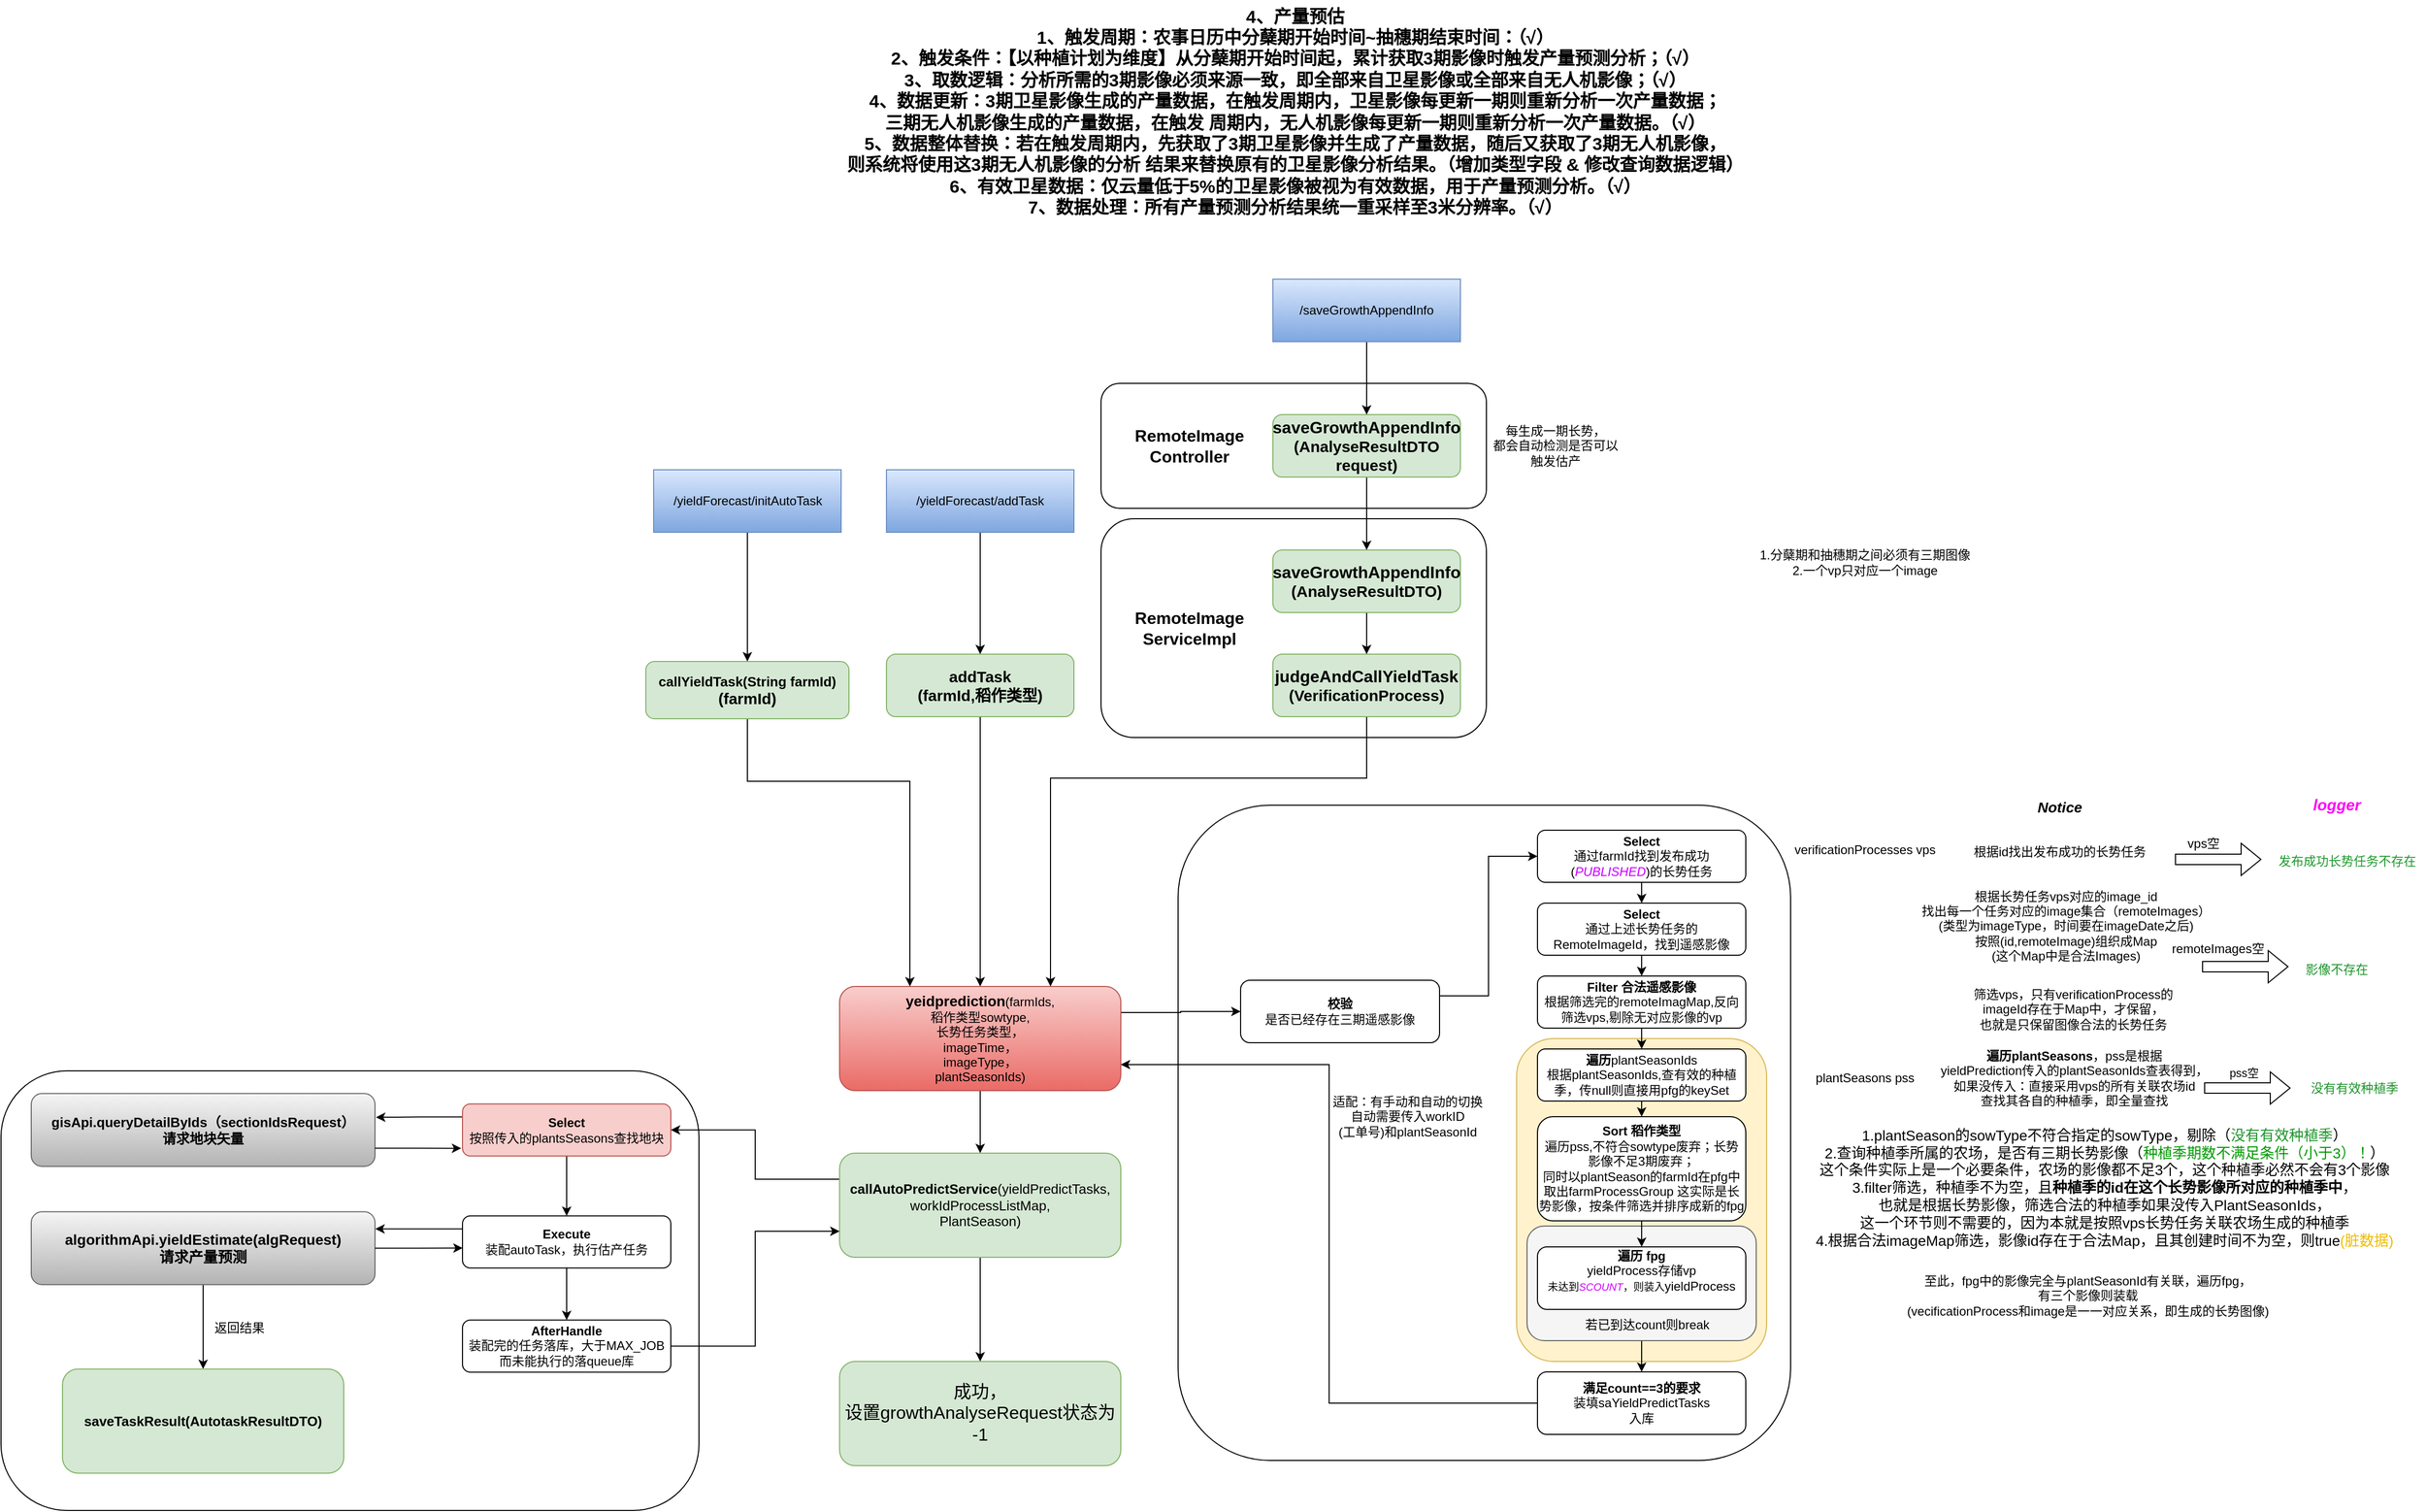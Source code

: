<mxfile version="24.7.13">
  <diagram name="第 1 页" id="k5yTiqKiM7KxolQvgu_R">
    <mxGraphModel dx="3668" dy="2292" grid="0" gridSize="10" guides="1" tooltips="1" connect="1" arrows="1" fold="1" page="0" pageScale="1" pageWidth="827" pageHeight="1169" math="0" shadow="0">
      <root>
        <mxCell id="0" />
        <mxCell id="1" parent="0" />
        <mxCell id="LvVKLetRt9PvogNZnrdE-24" value="" style="rounded=1;whiteSpace=wrap;html=1;" parent="1" vertex="1">
          <mxGeometry x="-675" y="451" width="670" height="422" as="geometry" />
        </mxCell>
        <mxCell id="CCDwiHsNsHK28pe2jVji-4" value="" style="rounded=1;whiteSpace=wrap;html=1;" parent="1" vertex="1">
          <mxGeometry x="455" y="196" width="588" height="629" as="geometry" />
        </mxCell>
        <mxCell id="Lbo-__C76JFn3yMAQjEz-19" value="" style="rounded=1;whiteSpace=wrap;html=1;" parent="1" vertex="1">
          <mxGeometry x="381" y="-209" width="370" height="120" as="geometry" />
        </mxCell>
        <mxCell id="XywxlG7MxDHmHPa6fk5y-3" value="" style="rounded=1;whiteSpace=wrap;html=1;glass=0;shadow=0;fillColor=#fff2cc;strokeColor=#d6b656;" parent="1" vertex="1">
          <mxGeometry x="780" y="420" width="240" height="310" as="geometry" />
        </mxCell>
        <mxCell id="XywxlG7MxDHmHPa6fk5y-6" style="edgeStyle=orthogonalEdgeStyle;rounded=0;orthogonalLoop=1;jettySize=auto;html=1;exitX=0.5;exitY=1;exitDx=0;exitDy=0;" parent="1" source="XywxlG7MxDHmHPa6fk5y-5" target="XywxlG7MxDHmHPa6fk5y-2" edge="1">
          <mxGeometry relative="1" as="geometry" />
        </mxCell>
        <mxCell id="XywxlG7MxDHmHPa6fk5y-5" value="" style="rounded=1;whiteSpace=wrap;html=1;glass=0;perimeterSpacing=0;fillColor=#f5f5f5;strokeColor=#666666;fontColor=#333333;" parent="1" vertex="1">
          <mxGeometry x="790" y="600" width="220" height="110" as="geometry" />
        </mxCell>
        <mxCell id="x2K73aIPuK8ccEK3Wu4M-2" style="edgeStyle=orthogonalEdgeStyle;rounded=0;orthogonalLoop=1;jettySize=auto;html=1;exitX=0.5;exitY=1;exitDx=0;exitDy=0;entryX=0.5;entryY=0;entryDx=0;entryDy=0;" parent="1" source="k6Vo8XJsOw7zzvh53n1a-1" target="k6Vo8XJsOw7zzvh53n1a-2" edge="1">
          <mxGeometry relative="1" as="geometry" />
        </mxCell>
        <mxCell id="k6Vo8XJsOw7zzvh53n1a-1" value="&lt;b&gt;&lt;font style=&quot;font-size: 15px;&quot;&gt;addTask&lt;/font&gt;&lt;/b&gt;&lt;div&gt;&lt;b&gt;&lt;font style=&quot;font-size: 15px;&quot;&gt;(farmId,稻作类型)&lt;/font&gt;&lt;/b&gt;&lt;/div&gt;" style="rounded=1;whiteSpace=wrap;html=1;fillColor=#d5e8d4;strokeColor=#82b366;" parent="1" vertex="1">
          <mxGeometry x="175" y="51" width="180" height="60" as="geometry" />
        </mxCell>
        <mxCell id="k6Vo8XJsOw7zzvh53n1a-19" style="edgeStyle=orthogonalEdgeStyle;rounded=0;orthogonalLoop=1;jettySize=auto;html=1;exitX=1;exitY=0.25;exitDx=0;exitDy=0;entryX=0;entryY=0.5;entryDx=0;entryDy=0;" parent="1" source="k6Vo8XJsOw7zzvh53n1a-2" target="k6Vo8XJsOw7zzvh53n1a-4" edge="1">
          <mxGeometry relative="1" as="geometry" />
        </mxCell>
        <mxCell id="CCDwiHsNsHK28pe2jVji-3" style="edgeStyle=orthogonalEdgeStyle;rounded=0;orthogonalLoop=1;jettySize=auto;html=1;exitX=0.5;exitY=1;exitDx=0;exitDy=0;entryX=0.5;entryY=0;entryDx=0;entryDy=0;" parent="1" source="k6Vo8XJsOw7zzvh53n1a-2" target="XywxlG7MxDHmHPa6fk5y-12" edge="1">
          <mxGeometry relative="1" as="geometry" />
        </mxCell>
        <mxCell id="k6Vo8XJsOw7zzvh53n1a-2" value="&lt;b&gt;&lt;font style=&quot;font-size: 14px;&quot;&gt;yeidprediction&lt;/font&gt;&lt;/b&gt;(farmIds,&lt;div&gt;稻作类型sowtype,&lt;/div&gt;&lt;div&gt;长势任务类型，&lt;/div&gt;&lt;div&gt;imageTime，&lt;/div&gt;&lt;div&gt;imageType，&lt;/div&gt;&lt;div&gt;plantSeasonIds)&lt;/div&gt;" style="rounded=1;whiteSpace=wrap;html=1;fillColor=#f8cecc;strokeColor=#b85450;gradientColor=#ea6b66;" parent="1" vertex="1">
          <mxGeometry x="130" y="370" width="270" height="100" as="geometry" />
        </mxCell>
        <mxCell id="k6Vo8XJsOw7zzvh53n1a-7" style="edgeStyle=orthogonalEdgeStyle;rounded=0;orthogonalLoop=1;jettySize=auto;html=1;exitX=1;exitY=0.25;exitDx=0;exitDy=0;entryX=0;entryY=0.5;entryDx=0;entryDy=0;" parent="1" source="k6Vo8XJsOw7zzvh53n1a-4" target="k6Vo8XJsOw7zzvh53n1a-6" edge="1">
          <mxGeometry relative="1" as="geometry" />
        </mxCell>
        <mxCell id="k6Vo8XJsOw7zzvh53n1a-4" value="&lt;b&gt;校验&lt;/b&gt;&lt;br&gt;是否已经存在三期遥感影像" style="rounded=1;whiteSpace=wrap;html=1;" parent="1" vertex="1">
          <mxGeometry x="515" y="364" width="191" height="60" as="geometry" />
        </mxCell>
        <mxCell id="k6Vo8XJsOw7zzvh53n1a-12" style="edgeStyle=orthogonalEdgeStyle;rounded=0;orthogonalLoop=1;jettySize=auto;html=1;exitX=0.5;exitY=1;exitDx=0;exitDy=0;entryX=0.5;entryY=0;entryDx=0;entryDy=0;" parent="1" source="k6Vo8XJsOw7zzvh53n1a-6" target="k6Vo8XJsOw7zzvh53n1a-10" edge="1">
          <mxGeometry relative="1" as="geometry" />
        </mxCell>
        <mxCell id="k6Vo8XJsOw7zzvh53n1a-6" value="&lt;b&gt;Select&lt;/b&gt;&lt;br&gt;通过farmId找到发布成功(&lt;i&gt;&lt;font color=&quot;#c800ff&quot;&gt;PUBLISHED&lt;/font&gt;&lt;/i&gt;)的长势任务" style="rounded=1;whiteSpace=wrap;html=1;" parent="1" vertex="1">
          <mxGeometry x="800" y="220" width="200" height="50" as="geometry" />
        </mxCell>
        <mxCell id="k6Vo8XJsOw7zzvh53n1a-15" style="edgeStyle=orthogonalEdgeStyle;rounded=0;orthogonalLoop=1;jettySize=auto;html=1;exitX=0.5;exitY=1;exitDx=0;exitDy=0;entryX=0.5;entryY=0;entryDx=0;entryDy=0;" parent="1" source="k6Vo8XJsOw7zzvh53n1a-10" target="k6Vo8XJsOw7zzvh53n1a-14" edge="1">
          <mxGeometry relative="1" as="geometry" />
        </mxCell>
        <mxCell id="k6Vo8XJsOw7zzvh53n1a-10" value="&lt;b&gt;Select&lt;/b&gt;&lt;br&gt;通过上述长势任务的RemoteImageId，找到遥感影像" style="rounded=1;whiteSpace=wrap;html=1;" parent="1" vertex="1">
          <mxGeometry x="800" y="290" width="200" height="50" as="geometry" />
        </mxCell>
        <mxCell id="k6Vo8XJsOw7zzvh53n1a-13" value="verificationProcesses vps" style="text;html=1;align=center;verticalAlign=middle;resizable=0;points=[];autosize=1;strokeColor=none;fillColor=none;" parent="1" vertex="1">
          <mxGeometry x="1034" y="224" width="160" height="30" as="geometry" />
        </mxCell>
        <mxCell id="k6Vo8XJsOw7zzvh53n1a-18" style="edgeStyle=orthogonalEdgeStyle;rounded=0;orthogonalLoop=1;jettySize=auto;html=1;exitX=0.5;exitY=1;exitDx=0;exitDy=0;entryX=0.5;entryY=0;entryDx=0;entryDy=0;" parent="1" source="k6Vo8XJsOw7zzvh53n1a-14" target="k6Vo8XJsOw7zzvh53n1a-17" edge="1">
          <mxGeometry relative="1" as="geometry" />
        </mxCell>
        <mxCell id="k6Vo8XJsOw7zzvh53n1a-14" value="&lt;b&gt;Filter 合法遥感影像&lt;/b&gt;&lt;br&gt;根据筛选完的remoteImagMap,反向筛选vps,剔除无对应影像的vp" style="rounded=1;whiteSpace=wrap;html=1;" parent="1" vertex="1">
          <mxGeometry x="800" y="360" width="200" height="50" as="geometry" />
        </mxCell>
        <mxCell id="k6Vo8XJsOw7zzvh53n1a-21" style="edgeStyle=orthogonalEdgeStyle;rounded=0;orthogonalLoop=1;jettySize=auto;html=1;exitX=0.5;exitY=1;exitDx=0;exitDy=0;entryX=0.5;entryY=0;entryDx=0;entryDy=0;" parent="1" source="k6Vo8XJsOw7zzvh53n1a-17" target="k6Vo8XJsOw7zzvh53n1a-20" edge="1">
          <mxGeometry relative="1" as="geometry" />
        </mxCell>
        <mxCell id="k6Vo8XJsOw7zzvh53n1a-17" value="&lt;b&gt;遍历&lt;/b&gt;plantSeasonIds&lt;br&gt;根据plantSeasonIds,查有效的种植季，传null则直接用pfg的keySet" style="rounded=1;whiteSpace=wrap;html=1;" parent="1" vertex="1">
          <mxGeometry x="800" y="430" width="200" height="50" as="geometry" />
        </mxCell>
        <mxCell id="XywxlG7MxDHmHPa6fk5y-1" style="edgeStyle=orthogonalEdgeStyle;rounded=0;orthogonalLoop=1;jettySize=auto;html=1;exitX=0.5;exitY=1;exitDx=0;exitDy=0;entryX=0.5;entryY=0;entryDx=0;entryDy=0;" parent="1" source="k6Vo8XJsOw7zzvh53n1a-20" target="EAVZWAEJz5FC2BpZX5lk-1" edge="1">
          <mxGeometry relative="1" as="geometry" />
        </mxCell>
        <mxCell id="k6Vo8XJsOw7zzvh53n1a-20" value="&lt;b&gt;Sort 稻作类型&lt;/b&gt;&lt;br&gt;遍历pss,不符合sowtype废弃；长势影像不足3期废弃；&lt;div&gt;同时以plantSeason的farmId在pfg中取出farmProcessGroup 这实际是长势影像，按条件筛选并排序成新的fpg&lt;/div&gt;" style="rounded=1;whiteSpace=wrap;html=1;" parent="1" vertex="1">
          <mxGeometry x="800" y="495" width="200" height="100" as="geometry" />
        </mxCell>
        <mxCell id="k6Vo8XJsOw7zzvh53n1a-22" value="plantSeasons pss" style="text;html=1;align=center;verticalAlign=middle;resizable=0;points=[];autosize=1;strokeColor=none;fillColor=none;" parent="1" vertex="1">
          <mxGeometry x="1054" y="442.75" width="120" height="30" as="geometry" />
        </mxCell>
        <mxCell id="EAVZWAEJz5FC2BpZX5lk-1" value="&lt;b&gt;遍历 fpg&lt;/b&gt;&lt;br&gt;&lt;div&gt;yieldProcess存储vp&lt;br&gt;&lt;font size=&quot;1&quot;&gt;&lt;span style=&quot;font-size: 10px;&quot;&gt;未达到&lt;/span&gt;&lt;i style=&quot;color: rgb(212, 0, 255); font-size: 10px;&quot;&gt;SCOUNT&lt;/i&gt;&lt;span style=&quot;font-size: 10px;&quot;&gt;，则装入&lt;/span&gt;&lt;/font&gt;&lt;span style=&quot;background-color: initial;&quot;&gt;yieldProcess&lt;/span&gt;&lt;/div&gt;&lt;div&gt;&lt;br&gt;&lt;/div&gt;" style="rounded=1;whiteSpace=wrap;html=1;" parent="1" vertex="1">
          <mxGeometry x="800" y="620" width="200" height="60" as="geometry" />
        </mxCell>
        <mxCell id="XywxlG7MxDHmHPa6fk5y-2" value="&lt;div&gt;&lt;b&gt;满足count==3的要求&lt;/b&gt;&lt;/div&gt;&lt;div&gt;装填&lt;span style=&quot;background-color: initial;&quot;&gt;saYieldPredictTasks&lt;/span&gt;&lt;/div&gt;&lt;div&gt;&lt;span style=&quot;background-color: initial;&quot;&gt;入库&lt;/span&gt;&lt;/div&gt;" style="rounded=1;whiteSpace=wrap;html=1;" parent="1" vertex="1">
          <mxGeometry x="800" y="740" width="200" height="60" as="geometry" />
        </mxCell>
        <mxCell id="XywxlG7MxDHmHPa6fk5y-4" value="若已到达count则break" style="text;html=1;align=center;verticalAlign=middle;resizable=0;points=[];autosize=1;strokeColor=none;fillColor=none;" parent="1" vertex="1">
          <mxGeometry x="835" y="680" width="140" height="30" as="geometry" />
        </mxCell>
        <mxCell id="XywxlG7MxDHmHPa6fk5y-13" style="edgeStyle=orthogonalEdgeStyle;rounded=0;orthogonalLoop=1;jettySize=auto;html=1;exitX=0;exitY=0.5;exitDx=0;exitDy=0;entryX=1;entryY=0.75;entryDx=0;entryDy=0;" parent="1" source="XywxlG7MxDHmHPa6fk5y-2" target="k6Vo8XJsOw7zzvh53n1a-2" edge="1">
          <mxGeometry relative="1" as="geometry" />
        </mxCell>
        <mxCell id="XywxlG7MxDHmHPa6fk5y-9" value="适配：有手动和自动的切换&lt;div&gt;自动需要传入workID&lt;/div&gt;&lt;div&gt;(工单号)&lt;span style=&quot;background-color: initial;&quot;&gt;和plantSeasonId&lt;/span&gt;&lt;/div&gt;" style="text;html=1;align=center;verticalAlign=middle;resizable=0;points=[];autosize=1;strokeColor=none;fillColor=none;" parent="1" vertex="1">
          <mxGeometry x="594" y="467" width="162" height="55" as="geometry" />
        </mxCell>
        <mxCell id="CCDwiHsNsHK28pe2jVji-2" style="edgeStyle=orthogonalEdgeStyle;rounded=0;orthogonalLoop=1;jettySize=auto;html=1;exitX=0.5;exitY=1;exitDx=0;exitDy=0;entryX=0.5;entryY=0;entryDx=0;entryDy=0;" parent="1" source="XywxlG7MxDHmHPa6fk5y-12" target="XywxlG7MxDHmHPa6fk5y-19" edge="1">
          <mxGeometry relative="1" as="geometry" />
        </mxCell>
        <mxCell id="LvVKLetRt9PvogNZnrdE-6" style="edgeStyle=orthogonalEdgeStyle;rounded=0;orthogonalLoop=1;jettySize=auto;html=1;exitX=0;exitY=0.25;exitDx=0;exitDy=0;entryX=1;entryY=0.5;entryDx=0;entryDy=0;" parent="1" source="XywxlG7MxDHmHPa6fk5y-12" target="LvVKLetRt9PvogNZnrdE-3" edge="1">
          <mxGeometry relative="1" as="geometry" />
        </mxCell>
        <mxCell id="XywxlG7MxDHmHPa6fk5y-12" value="&lt;span style=&quot;text-wrap: nowrap; font-size: 13px;&quot;&gt;&lt;b&gt;&lt;font style=&quot;font-size: 13px;&quot;&gt;callAutoPredictService&lt;/font&gt;&lt;/b&gt;(yieldPredictTasks,&lt;/span&gt;&lt;div&gt;&lt;span style=&quot;text-wrap: nowrap; font-size: 13px;&quot;&gt;workIdProcessListMap,&lt;/span&gt;&lt;/div&gt;&lt;div&gt;&lt;span style=&quot;text-wrap: nowrap; font-size: 13px;&quot;&gt;PlantSeason)&lt;/span&gt;&lt;/div&gt;" style="rounded=1;whiteSpace=wrap;html=1;fillColor=#d5e8d4;strokeColor=#82b366;" parent="1" vertex="1">
          <mxGeometry x="130" y="530" width="270" height="100" as="geometry" />
        </mxCell>
        <mxCell id="XywxlG7MxDHmHPa6fk5y-19" value="&lt;span style=&quot;text-wrap: nowrap; font-size: 17px;&quot;&gt;&lt;font style=&quot;font-size: 17px;&quot;&gt;成功，&lt;/font&gt;&lt;/span&gt;&lt;div style=&quot;font-size: 17px;&quot;&gt;&lt;font style=&quot;font-size: 17px;&quot;&gt;&lt;span style=&quot;text-wrap: nowrap;&quot;&gt;设置&lt;/span&gt;&lt;span style=&quot;text-wrap: nowrap;&quot;&gt;growthAnalyseRequest状态为&lt;/span&gt;&lt;/font&gt;&lt;div style=&quot;&quot;&gt;&lt;span style=&quot;text-wrap: nowrap;&quot;&gt;&lt;font style=&quot;font-size: 17px;&quot;&gt;-1&lt;/font&gt;&lt;/span&gt;&lt;/div&gt;&lt;/div&gt;" style="rounded=1;whiteSpace=wrap;html=1;fillColor=#d5e8d4;strokeColor=#82b366;" parent="1" vertex="1">
          <mxGeometry x="130" y="730" width="270" height="100" as="geometry" />
        </mxCell>
        <mxCell id="Lbo-__C76JFn3yMAQjEz-3" value="" style="rounded=1;whiteSpace=wrap;html=1;" parent="1" vertex="1">
          <mxGeometry x="381" y="-79" width="370" height="210" as="geometry" />
        </mxCell>
        <mxCell id="x2K73aIPuK8ccEK3Wu4M-1" style="edgeStyle=orthogonalEdgeStyle;rounded=0;orthogonalLoop=1;jettySize=auto;html=1;exitX=0.5;exitY=1;exitDx=0;exitDy=0;entryX=0.75;entryY=0;entryDx=0;entryDy=0;" parent="1" source="Lbo-__C76JFn3yMAQjEz-2" target="k6Vo8XJsOw7zzvh53n1a-2" edge="1">
          <mxGeometry relative="1" as="geometry">
            <Array as="points">
              <mxPoint x="636" y="170" />
              <mxPoint x="333" y="170" />
            </Array>
          </mxGeometry>
        </mxCell>
        <mxCell id="Lbo-__C76JFn3yMAQjEz-2" value="&lt;span style=&quot;text-align: left;&quot;&gt;&lt;b&gt;&lt;font style=&quot;font-size: 16px;&quot;&gt;judgeAndCallYieldTask&lt;/font&gt;&lt;/b&gt;&lt;/span&gt;&lt;br&gt;&lt;div&gt;&lt;b&gt;&lt;font style=&quot;font-size: 15px;&quot;&gt;(VerificationProcess)&lt;/font&gt;&lt;/b&gt;&lt;/div&gt;" style="rounded=1;whiteSpace=wrap;html=1;fillColor=#d5e8d4;strokeColor=#82b366;" parent="1" vertex="1">
          <mxGeometry x="546" y="51" width="180" height="60" as="geometry" />
        </mxCell>
        <mxCell id="Lbo-__C76JFn3yMAQjEz-4" value="&lt;b&gt;&lt;font style=&quot;font-size: 16px;&quot;&gt;RemoteImage&lt;/font&gt;&lt;/b&gt;&lt;div&gt;&lt;b&gt;&lt;font style=&quot;font-size: 16px;&quot;&gt;ServiceImpl&lt;/font&gt;&lt;/b&gt;&lt;/div&gt;" style="text;html=1;align=center;verticalAlign=middle;whiteSpace=wrap;rounded=0;" parent="1" vertex="1">
          <mxGeometry x="371" y="11" width="190" height="30" as="geometry" />
        </mxCell>
        <mxCell id="Lbo-__C76JFn3yMAQjEz-8" style="edgeStyle=orthogonalEdgeStyle;rounded=0;orthogonalLoop=1;jettySize=auto;html=1;exitX=0.5;exitY=1;exitDx=0;exitDy=0;entryX=0.5;entryY=0;entryDx=0;entryDy=0;" parent="1" source="Lbo-__C76JFn3yMAQjEz-7" target="Lbo-__C76JFn3yMAQjEz-2" edge="1">
          <mxGeometry relative="1" as="geometry" />
        </mxCell>
        <mxCell id="Lbo-__C76JFn3yMAQjEz-7" value="&lt;span style=&quot;text-align: left;&quot;&gt;&lt;b&gt;&lt;font style=&quot;font-size: 16px;&quot;&gt;saveGrowthAppendInfo&lt;/font&gt;&lt;/b&gt;&lt;/span&gt;&lt;br&gt;&lt;div&gt;&lt;b&gt;&lt;font style=&quot;font-size: 15px;&quot;&gt;(AnalyseResultDTO)&lt;/font&gt;&lt;/b&gt;&lt;/div&gt;" style="rounded=1;whiteSpace=wrap;html=1;fillColor=#d5e8d4;strokeColor=#82b366;" parent="1" vertex="1">
          <mxGeometry x="546" y="-49" width="180" height="60" as="geometry" />
        </mxCell>
        <mxCell id="Lbo-__C76JFn3yMAQjEz-11" style="edgeStyle=orthogonalEdgeStyle;rounded=0;orthogonalLoop=1;jettySize=auto;html=1;exitX=0.5;exitY=1;exitDx=0;exitDy=0;entryX=0.5;entryY=0;entryDx=0;entryDy=0;" parent="1" source="Lbo-__C76JFn3yMAQjEz-10" target="Lbo-__C76JFn3yMAQjEz-7" edge="1">
          <mxGeometry relative="1" as="geometry" />
        </mxCell>
        <mxCell id="Lbo-__C76JFn3yMAQjEz-10" value="&lt;span style=&quot;text-align: left;&quot;&gt;&lt;b&gt;&lt;font style=&quot;font-size: 16px;&quot;&gt;saveGrowthAppendInfo&lt;/font&gt;&lt;/b&gt;&lt;/span&gt;&lt;br&gt;&lt;div&gt;&lt;b&gt;&lt;font style=&quot;font-size: 15px;&quot;&gt;(AnalyseResultDTO request)&lt;/font&gt;&lt;/b&gt;&lt;/div&gt;" style="rounded=1;whiteSpace=wrap;html=1;fillColor=#d5e8d4;strokeColor=#82b366;" parent="1" vertex="1">
          <mxGeometry x="546" y="-179" width="180" height="60" as="geometry" />
        </mxCell>
        <mxCell id="Lbo-__C76JFn3yMAQjEz-12" value="&lt;span style=&quot;font-size: 16px;&quot;&gt;&lt;b&gt;RemoteImage&lt;/b&gt;&lt;/span&gt;&lt;div&gt;&lt;span style=&quot;font-size: 16px;&quot;&gt;&lt;b&gt;Controller&lt;/b&gt;&lt;/span&gt;&lt;/div&gt;" style="text;html=1;align=center;verticalAlign=middle;whiteSpace=wrap;rounded=0;" parent="1" vertex="1">
          <mxGeometry x="371" y="-164" width="190" height="30" as="geometry" />
        </mxCell>
        <mxCell id="Lbo-__C76JFn3yMAQjEz-14" style="edgeStyle=orthogonalEdgeStyle;rounded=0;orthogonalLoop=1;jettySize=auto;html=1;exitX=0.5;exitY=1;exitDx=0;exitDy=0;entryX=0.5;entryY=0;entryDx=0;entryDy=0;" parent="1" source="Lbo-__C76JFn3yMAQjEz-13" target="Lbo-__C76JFn3yMAQjEz-10" edge="1">
          <mxGeometry relative="1" as="geometry" />
        </mxCell>
        <mxCell id="Lbo-__C76JFn3yMAQjEz-13" value="/saveGrowthAppendInfo" style="whiteSpace=wrap;html=1;fillColor=#dae8fc;gradientColor=#7ea6e0;strokeColor=#6c8ebf;" parent="1" vertex="1">
          <mxGeometry x="546" y="-309" width="180" height="60" as="geometry" />
        </mxCell>
        <mxCell id="x2K73aIPuK8ccEK3Wu4M-4" style="edgeStyle=orthogonalEdgeStyle;rounded=0;orthogonalLoop=1;jettySize=auto;html=1;exitX=0.5;exitY=1;exitDx=0;exitDy=0;entryX=0.25;entryY=0;entryDx=0;entryDy=0;" parent="1" source="Lbo-__C76JFn3yMAQjEz-16" target="k6Vo8XJsOw7zzvh53n1a-2" edge="1">
          <mxGeometry relative="1" as="geometry">
            <Array as="points">
              <mxPoint x="42" y="173" />
              <mxPoint x="198" y="173" />
            </Array>
          </mxGeometry>
        </mxCell>
        <mxCell id="Lbo-__C76JFn3yMAQjEz-16" value="&lt;span style=&quot;text-align: left;&quot;&gt;&lt;b&gt;&lt;font style=&quot;font-size: 13px;&quot;&gt;callYieldTask(String farmId)&lt;/font&gt;&lt;/b&gt;&lt;/span&gt;&lt;br&gt;&lt;div&gt;&lt;b&gt;&lt;font style=&quot;font-size: 15px;&quot;&gt;(farmId)&lt;/font&gt;&lt;/b&gt;&lt;/div&gt;" style="rounded=1;whiteSpace=wrap;html=1;fillColor=#d5e8d4;strokeColor=#82b366;" parent="1" vertex="1">
          <mxGeometry x="-56" y="58" width="195" height="55" as="geometry" />
        </mxCell>
        <mxCell id="x2K73aIPuK8ccEK3Wu4M-3" style="edgeStyle=orthogonalEdgeStyle;rounded=0;orthogonalLoop=1;jettySize=auto;html=1;exitX=0.5;exitY=1;exitDx=0;exitDy=0;entryX=0.5;entryY=0;entryDx=0;entryDy=0;" parent="1" source="Lbo-__C76JFn3yMAQjEz-20" target="k6Vo8XJsOw7zzvh53n1a-1" edge="1">
          <mxGeometry relative="1" as="geometry" />
        </mxCell>
        <mxCell id="Lbo-__C76JFn3yMAQjEz-20" value="/yieldForecast/addTask" style="whiteSpace=wrap;html=1;fillColor=#dae8fc;gradientColor=#7ea6e0;strokeColor=#6c8ebf;" parent="1" vertex="1">
          <mxGeometry x="175" y="-126" width="180" height="60" as="geometry" />
        </mxCell>
        <mxCell id="x2K73aIPuK8ccEK3Wu4M-5" style="edgeStyle=orthogonalEdgeStyle;rounded=0;orthogonalLoop=1;jettySize=auto;html=1;exitX=0.5;exitY=1;exitDx=0;exitDy=0;entryX=0.5;entryY=0;entryDx=0;entryDy=0;" parent="1" source="Lbo-__C76JFn3yMAQjEz-22" target="Lbo-__C76JFn3yMAQjEz-16" edge="1">
          <mxGeometry relative="1" as="geometry" />
        </mxCell>
        <mxCell id="Lbo-__C76JFn3yMAQjEz-22" value="/yieldForecast/initAutoTask" style="whiteSpace=wrap;html=1;fillColor=#dae8fc;gradientColor=#7ea6e0;strokeColor=#6c8ebf;" parent="1" vertex="1">
          <mxGeometry x="-48.5" y="-126" width="180" height="60" as="geometry" />
        </mxCell>
        <mxCell id="Lbo-__C76JFn3yMAQjEz-31" value="根据id找出发布成功的长势任务" style="text;html=1;align=center;verticalAlign=middle;resizable=0;points=[];autosize=1;" parent="1" vertex="1">
          <mxGeometry x="1209" y="228" width="183" height="26" as="geometry" />
        </mxCell>
        <mxCell id="Lbo-__C76JFn3yMAQjEz-32" value="&lt;b&gt;&lt;font style=&quot;font-size: 14px;&quot;&gt;&lt;i&gt;Notice&lt;/i&gt;&lt;/font&gt;&lt;/b&gt;" style="text;html=1;align=center;verticalAlign=middle;resizable=0;points=[];autosize=1;strokeColor=none;fillColor=none;" parent="1" vertex="1">
          <mxGeometry x="1270" y="183" width="61" height="29" as="geometry" />
        </mxCell>
        <mxCell id="Lbo-__C76JFn3yMAQjEz-33" value="根据长势任务vps对应的image_id&lt;div&gt;找出每一个任务对应的image集合（remoteImages）&lt;/div&gt;&lt;div&gt;(类型为imageType，时间要在imageDate之后)&lt;/div&gt;&lt;div&gt;按照&lt;span style=&quot;background-color: initial;&quot;&gt;(id,remoteImage)组织成Map&lt;/span&gt;&lt;/div&gt;&lt;div&gt;&lt;span style=&quot;background-color: initial;&quot;&gt;(这个Map中是合法Images)&lt;/span&gt;&lt;/div&gt;" style="text;html=1;align=center;verticalAlign=middle;resizable=0;points=[];autosize=1;" parent="1" vertex="1">
          <mxGeometry x="1159" y="270" width="295" height="84" as="geometry" />
        </mxCell>
        <mxCell id="Lbo-__C76JFn3yMAQjEz-34" value="筛选vps，只有verificationProcess的&lt;div&gt;imageId存在于&lt;span style=&quot;background-color: initial;&quot;&gt;Map中，才保留，&lt;/span&gt;&lt;/div&gt;&lt;div&gt;&lt;span style=&quot;background-color: initial;&quot;&gt;也就是只保留图像合法的长势任务&lt;/span&gt;&lt;/div&gt;" style="text;html=1;align=center;verticalAlign=middle;resizable=0;points=[];autosize=1;" parent="1" vertex="1">
          <mxGeometry x="1209" y="364" width="209" height="55" as="geometry" />
        </mxCell>
        <mxCell id="Lbo-__C76JFn3yMAQjEz-35" value="&lt;b&gt;遍历plantSeasons&lt;/b&gt;，pss是根据&lt;div&gt;yieldPrediction传入的plantSeasonIds&lt;span style=&quot;background-color: initial;&quot;&gt;查表得到，&lt;/span&gt;&lt;div&gt;如果没传入：直接采用vps的所有关联农场id&lt;/div&gt;&lt;/div&gt;&lt;div&gt;查找其各自的种植季，即全量查找&lt;/div&gt;" style="text;html=1;align=center;verticalAlign=middle;resizable=0;points=[];autosize=1;" parent="1" vertex="1">
          <mxGeometry x="1177" y="423" width="275" height="70" as="geometry" />
        </mxCell>
        <mxCell id="Lbo-__C76JFn3yMAQjEz-36" value="" style="shape=flexArrow;endArrow=classic;html=1;rounded=0;" parent="1" edge="1">
          <mxGeometry width="50" height="50" relative="1" as="geometry">
            <mxPoint x="1440" y="467.5" as="sourcePoint" />
            <mxPoint x="1523" y="467.5" as="targetPoint" />
          </mxGeometry>
        </mxCell>
        <mxCell id="Lbo-__C76JFn3yMAQjEz-38" value="pss空" style="edgeLabel;html=1;align=center;verticalAlign=middle;resizable=0;points=[];" parent="Lbo-__C76JFn3yMAQjEz-36" vertex="1" connectable="0">
          <mxGeometry x="-0.108" y="1" relative="1" as="geometry">
            <mxPoint x="1" y="-14" as="offset" />
          </mxGeometry>
        </mxCell>
        <mxCell id="Lbo-__C76JFn3yMAQjEz-37" value="没有有效种植季" style="text;html=1;align=center;verticalAlign=middle;whiteSpace=wrap;rounded=0;fontColor=#1e942c;" parent="1" vertex="1">
          <mxGeometry x="1517" y="452.5" width="135" height="30" as="geometry" />
        </mxCell>
        <mxCell id="Lbo-__C76JFn3yMAQjEz-39" value="&lt;span style=&quot;text-wrap: wrap;&quot;&gt;&lt;i&gt;&lt;font color=&quot;#ff00f7&quot; style=&quot;font-size: 15px;&quot;&gt;&lt;b&gt;logger&lt;/b&gt;&lt;/font&gt;&lt;/i&gt;&lt;/span&gt;" style="text;html=1;align=center;verticalAlign=middle;resizable=0;points=[];autosize=1;strokeColor=none;fillColor=none;" parent="1" vertex="1">
          <mxGeometry x="1535" y="180" width="64" height="30" as="geometry" />
        </mxCell>
        <mxCell id="Lbo-__C76JFn3yMAQjEz-45" value="" style="shape=flexArrow;endArrow=classic;html=1;rounded=0;" parent="1" edge="1">
          <mxGeometry width="50" height="50" relative="1" as="geometry">
            <mxPoint x="1438" y="351" as="sourcePoint" />
            <mxPoint x="1521" y="351" as="targetPoint" />
          </mxGeometry>
        </mxCell>
        <mxCell id="Lbo-__C76JFn3yMAQjEz-46" value="&lt;span style=&quot;color: rgba(0, 0, 0, 0); font-family: monospace; font-size: 0px; text-align: start;&quot;&gt;%3CmxGraphModel%3E%3Croot%3E%3CmxCell%20id%3D%220%22%2F%3E%3CmxCell%20id%3D%221%22%20parent%3D%220%22%2F%3E%3CmxCell%20id%3D%222%22%20value%3D%22%22%20style%3D%22shape%3DflexArrow%3BendArrow%3Dclassic%3Bhtml%3D1%3Brounded%3D0%3B%22%20edge%3D%221%22%20parent%3D%221%22%3E%3CmxGeometry%20width%3D%2250%22%20height%3D%2250%22%20relative%3D%221%22%20as%3D%22geometry%22%3E%3CmxPoint%20x%3D%221428%22%20y%3D%22503%22%20as%3D%22sourcePoint%22%2F%3E%3CmxPoint%20x%3D%221511%22%20y%3D%22503%22%20as%3D%22targetPoint%22%2F%3E%3C%2FmxGeometry%3E%3C%2FmxCell%3E%3CmxCell%20id%3D%223%22%20value%3D%22pss%E7%A9%BA%22%20style%3D%22edgeLabel%3Bhtml%3D1%3Balign%3Dcenter%3BverticalAlign%3Dmiddle%3Bresizable%3D0%3Bpoints%3D%5B%5D%3B%22%20vertex%3D%221%22%20connectable%3D%220%22%20parent%3D%222%22%3E%3CmxGeometry%20x%3D%22-0.108%22%20y%3D%221%22%20relative%3D%221%22%20as%3D%22geometry%22%3E%3CmxPoint%20as%3D%22offset%22%2F%3E%3C%2FmxGeometry%3E%3C%2FmxCell%3E%3C%2Froot%3E%3C%2FmxGraphModel%3E&lt;/span&gt;" style="edgeLabel;html=1;align=center;verticalAlign=middle;resizable=0;points=[];" parent="Lbo-__C76JFn3yMAQjEz-45" vertex="1" connectable="0">
          <mxGeometry x="-0.108" y="1" relative="1" as="geometry">
            <mxPoint as="offset" />
          </mxGeometry>
        </mxCell>
        <mxCell id="Lbo-__C76JFn3yMAQjEz-48" value="&lt;span style=&quot;font-size: 12px;&quot;&gt;remoteImages空&lt;/span&gt;" style="edgeLabel;html=1;align=center;verticalAlign=middle;resizable=0;points=[];" parent="Lbo-__C76JFn3yMAQjEz-45" vertex="1" connectable="0">
          <mxGeometry x="-0.164" y="3" relative="1" as="geometry">
            <mxPoint x="-20" y="-14" as="offset" />
          </mxGeometry>
        </mxCell>
        <mxCell id="Lbo-__C76JFn3yMAQjEz-49" value="影像不存在" style="text;html=1;align=center;verticalAlign=middle;whiteSpace=wrap;rounded=0;fontColor=#1e942c;" parent="1" vertex="1">
          <mxGeometry x="1499.5" y="338" width="135" height="32" as="geometry" />
        </mxCell>
        <mxCell id="Lbo-__C76JFn3yMAQjEz-50" value="发布成功长势任务不存在" style="text;html=1;align=center;verticalAlign=middle;resizable=0;points=[];autosize=1;strokeColor=none;fillColor=none;fontColor=#1e992d;" parent="1" vertex="1">
          <mxGeometry x="1502" y="237" width="150" height="26" as="geometry" />
        </mxCell>
        <mxCell id="Lbo-__C76JFn3yMAQjEz-51" value="" style="shape=flexArrow;endArrow=classic;html=1;rounded=0;" parent="1" edge="1">
          <mxGeometry width="50" height="50" relative="1" as="geometry">
            <mxPoint x="1412" y="248" as="sourcePoint" />
            <mxPoint x="1495" y="248" as="targetPoint" />
          </mxGeometry>
        </mxCell>
        <mxCell id="Lbo-__C76JFn3yMAQjEz-52" value="&lt;span style=&quot;color: rgba(0, 0, 0, 0); font-family: monospace; font-size: 0px; text-align: start;&quot;&gt;%3CmxGraphModel%3E%3Croot%3E%3CmxCell%20id%3D%220%22%2F%3E%3CmxCell%20id%3D%221%22%20parent%3D%220%22%2F%3E%3CmxCell%20id%3D%222%22%20value%3D%22%22%20style%3D%22shape%3DflexArrow%3BendArrow%3Dclassic%3Bhtml%3D1%3Brounded%3D0%3B%22%20edge%3D%221%22%20parent%3D%221%22%3E%3CmxGeometry%20width%3D%2250%22%20height%3D%2250%22%20relative%3D%221%22%20as%3D%22geometry%22%3E%3CmxPoint%20x%3D%221428%22%20y%3D%22503%22%20as%3D%22sourcePoint%22%2F%3E%3CmxPoint%20x%3D%221511%22%20y%3D%22503%22%20as%3D%22targetPoint%22%2F%3E%3C%2FmxGeometry%3E%3C%2FmxCell%3E%3CmxCell%20id%3D%223%22%20value%3D%22pss%E7%A9%BA%22%20style%3D%22edgeLabel%3Bhtml%3D1%3Balign%3Dcenter%3BverticalAlign%3Dmiddle%3Bresizable%3D0%3Bpoints%3D%5B%5D%3B%22%20vertex%3D%221%22%20connectable%3D%220%22%20parent%3D%222%22%3E%3CmxGeometry%20x%3D%22-0.108%22%20y%3D%221%22%20relative%3D%221%22%20as%3D%22geometry%22%3E%3CmxPoint%20as%3D%22offset%22%2F%3E%3C%2FmxGeometry%3E%3C%2FmxCell%3E%3C%2Froot%3E%3C%2FmxGraphModel%3E&lt;/span&gt;" style="edgeLabel;html=1;align=center;verticalAlign=middle;resizable=0;points=[];" parent="Lbo-__C76JFn3yMAQjEz-51" vertex="1" connectable="0">
          <mxGeometry x="-0.108" y="1" relative="1" as="geometry">
            <mxPoint as="offset" />
          </mxGeometry>
        </mxCell>
        <mxCell id="Lbo-__C76JFn3yMAQjEz-53" value="&lt;span style=&quot;font-size: 12px;&quot;&gt;vps&lt;/span&gt;&lt;span style=&quot;font-size: 12px;&quot;&gt;空&lt;/span&gt;" style="edgeLabel;html=1;align=center;verticalAlign=middle;resizable=0;points=[];" parent="Lbo-__C76JFn3yMAQjEz-51" vertex="1" connectable="0">
          <mxGeometry x="-0.164" y="3" relative="1" as="geometry">
            <mxPoint x="-8" y="-12" as="offset" />
          </mxGeometry>
        </mxCell>
        <mxCell id="Lbo-__C76JFn3yMAQjEz-54" value="&lt;font style=&quot;font-size: 14px;&quot;&gt;1.plantSeason的sowType不符合指定的sowType，剔除（&lt;span style=&quot;color: rgb(30, 148, 44); text-wrap: wrap;&quot;&gt;没有有效种植季&lt;/span&gt;）&lt;/font&gt;&lt;div style=&quot;font-size: 14px;&quot;&gt;&lt;font style=&quot;font-size: 14px;&quot;&gt;2.查询种植季所属的农场，是否有三期长势影像（&lt;font style=&quot;font-size: 14px;&quot; color=&quot;#009900&quot;&gt;种植季期数不满足条件（小于3）！&lt;/font&gt;）&lt;/font&gt;&lt;/div&gt;&lt;div style=&quot;font-size: 14px;&quot;&gt;&lt;font style=&quot;font-size: 14px;&quot;&gt;这个条件实际上是一个必要条件，&lt;span style=&quot;background-color: initial;&quot;&gt;农场的影像都不足3个，这个种植季必然不会有3个影像&lt;/span&gt;&lt;/font&gt;&lt;/div&gt;&lt;div style=&quot;font-size: 14px;&quot;&gt;&lt;font style=&quot;font-size: 14px;&quot;&gt;3.filter筛选，种植季不为空，且&lt;b&gt;种植季的id在这个长势影像所对应的种植季中&lt;/b&gt;，&lt;/font&gt;&lt;/div&gt;&lt;div style=&quot;font-size: 14px;&quot;&gt;&lt;font style=&quot;font-size: 14px;&quot;&gt;也就是根据长势影像，筛选合法的种植季&lt;span style=&quot;background-color: initial;&quot;&gt;如果没传入PlantSeasonIds，&lt;/span&gt;&lt;/font&gt;&lt;/div&gt;&lt;div style=&quot;font-size: 14px;&quot;&gt;&lt;span style=&quot;background-color: initial;&quot;&gt;&lt;font style=&quot;font-size: 14px;&quot;&gt;这一个环节则不需要的，因为本就是按照vps长势任务关联农场生成的种植季&lt;/font&gt;&lt;/span&gt;&lt;/div&gt;&lt;div style=&quot;font-size: 14px;&quot;&gt;&lt;font style=&quot;font-size: 14px;&quot;&gt;4.根据合法imageMap筛选，影像id存在于合法Map，且其创建时间不为空，则true&lt;font style=&quot;font-size: 14px;&quot; color=&quot;#f0bc00&quot;&gt;(脏数据)&lt;/font&gt;&lt;/font&gt;&lt;/div&gt;" style="text;html=1;align=center;verticalAlign=middle;resizable=0;points=[];autosize=1;strokeColor=none;fillColor=none;" parent="1" vertex="1">
          <mxGeometry x="1057" y="497.5" width="573" height="130" as="geometry" />
        </mxCell>
        <mxCell id="Lbo-__C76JFn3yMAQjEz-60" value="至此，fpg中的影像完全与plantSeasonId有关联，遍历fpg，&lt;div&gt;有三个影像则装载&lt;/div&gt;&lt;div&gt;(vecificationProcess和image是一一对应关系，即生成的长势图像)&lt;/div&gt;" style="text;html=1;align=center;verticalAlign=middle;resizable=0;points=[];autosize=1;strokeColor=none;fillColor=none;" parent="1" vertex="1">
          <mxGeometry x="1145" y="639" width="365" height="55" as="geometry" />
        </mxCell>
        <mxCell id="CCDwiHsNsHK28pe2jVji-1" value="每生成一期长势，&lt;div&gt;都会自动检测是否可以触发估产&lt;/div&gt;" style="text;html=1;align=center;verticalAlign=middle;whiteSpace=wrap;rounded=0;" parent="1" vertex="1">
          <mxGeometry x="751" y="-164" width="133" height="30" as="geometry" />
        </mxCell>
        <mxCell id="peurCXsNEcaJijr6-GbO-1" value="1.分蘖期和抽穗期之间必须有三期图像&lt;div&gt;2.一个vp只对应一个image&lt;/div&gt;" style="text;html=1;align=center;verticalAlign=middle;resizable=0;points=[];autosize=1;strokeColor=none;fillColor=none;" parent="1" vertex="1">
          <mxGeometry x="1004" y="-58" width="220" height="41" as="geometry" />
        </mxCell>
        <mxCell id="LvVKLetRt9PvogNZnrdE-2" value="&lt;b style=&quot;font-size: 13px; text-wrap: nowrap;&quot;&gt;gisApi.queryDetailByIds（&lt;/b&gt;&lt;span style=&quot;font-size: 13px; text-wrap: nowrap;&quot;&gt;&lt;b&gt;sectionIdsRequest&lt;/b&gt;&lt;/span&gt;&lt;b style=&quot;font-size: 13px; text-wrap: nowrap;&quot;&gt;）&lt;/b&gt;&lt;br&gt;&lt;div&gt;&lt;span style=&quot;font-size: 13px; text-wrap: nowrap;&quot;&gt;&lt;b&gt;请求地块矢量&lt;/b&gt;&lt;/span&gt;&lt;/div&gt;" style="rounded=1;whiteSpace=wrap;html=1;fillColor=#f5f5f5;strokeColor=#666666;gradientColor=#b3b3b3;" parent="1" vertex="1">
          <mxGeometry x="-646" y="472.75" width="330" height="70" as="geometry" />
        </mxCell>
        <mxCell id="LvVKLetRt9PvogNZnrdE-4" style="edgeStyle=orthogonalEdgeStyle;rounded=0;orthogonalLoop=1;jettySize=auto;html=1;exitX=0;exitY=0.25;exitDx=0;exitDy=0;" parent="1" source="LvVKLetRt9PvogNZnrdE-3" edge="1">
          <mxGeometry relative="1" as="geometry">
            <mxPoint x="-315.053" y="495.583" as="targetPoint" />
          </mxGeometry>
        </mxCell>
        <mxCell id="LvVKLetRt9PvogNZnrdE-10" style="edgeStyle=orthogonalEdgeStyle;rounded=0;orthogonalLoop=1;jettySize=auto;html=1;exitX=0.5;exitY=1;exitDx=0;exitDy=0;entryX=0.5;entryY=0;entryDx=0;entryDy=0;" parent="1" source="LvVKLetRt9PvogNZnrdE-3" target="LvVKLetRt9PvogNZnrdE-9" edge="1">
          <mxGeometry relative="1" as="geometry" />
        </mxCell>
        <mxCell id="LvVKLetRt9PvogNZnrdE-3" value="&lt;b&gt;Select&lt;/b&gt;&lt;br&gt;按照传入的plantsSeasons查找地块" style="rounded=1;whiteSpace=wrap;html=1;fillColor=#f8cecc;strokeColor=#b85450;" parent="1" vertex="1">
          <mxGeometry x="-232" y="482.75" width="200" height="50" as="geometry" />
        </mxCell>
        <mxCell id="LvVKLetRt9PvogNZnrdE-5" style="edgeStyle=orthogonalEdgeStyle;rounded=0;orthogonalLoop=1;jettySize=auto;html=1;exitX=1;exitY=0.75;exitDx=0;exitDy=0;entryX=-0.006;entryY=0.852;entryDx=0;entryDy=0;entryPerimeter=0;" parent="1" source="LvVKLetRt9PvogNZnrdE-2" target="LvVKLetRt9PvogNZnrdE-3" edge="1">
          <mxGeometry relative="1" as="geometry" />
        </mxCell>
        <mxCell id="LvVKLetRt9PvogNZnrdE-20" style="edgeStyle=orthogonalEdgeStyle;rounded=0;orthogonalLoop=1;jettySize=auto;html=1;exitX=0.5;exitY=1;exitDx=0;exitDy=0;entryX=0.5;entryY=0;entryDx=0;entryDy=0;" parent="1" source="LvVKLetRt9PvogNZnrdE-8" target="LvVKLetRt9PvogNZnrdE-19" edge="1">
          <mxGeometry relative="1" as="geometry" />
        </mxCell>
        <mxCell id="LvVKLetRt9PvogNZnrdE-8" value="&lt;font style=&quot;font-size: 14px;&quot;&gt;&lt;b&gt;&lt;span style=&quot;text-wrap: nowrap;&quot;&gt;algorithmApi.yieldEstimate(algRequest)&lt;/span&gt;&lt;br&gt;&lt;/b&gt;&lt;/font&gt;&lt;div style=&quot;font-size: 14px;&quot;&gt;&lt;span style=&quot;text-wrap: nowrap;&quot;&gt;&lt;b style=&quot;&quot;&gt;&lt;font style=&quot;font-size: 14px;&quot;&gt;请求产量预测&lt;/font&gt;&lt;/b&gt;&lt;/span&gt;&lt;/div&gt;" style="rounded=1;whiteSpace=wrap;html=1;fillColor=#f5f5f5;strokeColor=#666666;gradientColor=#b3b3b3;" parent="1" vertex="1">
          <mxGeometry x="-646" y="586.25" width="330" height="70" as="geometry" />
        </mxCell>
        <mxCell id="LvVKLetRt9PvogNZnrdE-17" style="edgeStyle=orthogonalEdgeStyle;rounded=0;orthogonalLoop=1;jettySize=auto;html=1;exitX=0.5;exitY=1;exitDx=0;exitDy=0;entryX=0.5;entryY=0;entryDx=0;entryDy=0;" parent="1" source="LvVKLetRt9PvogNZnrdE-9" target="LvVKLetRt9PvogNZnrdE-16" edge="1">
          <mxGeometry relative="1" as="geometry" />
        </mxCell>
        <mxCell id="LvVKLetRt9PvogNZnrdE-9" value="&lt;b&gt;Execute&lt;/b&gt;&lt;div&gt;装配autoTask，执行估产任务&lt;/div&gt;" style="rounded=1;whiteSpace=wrap;html=1;" parent="1" vertex="1">
          <mxGeometry x="-232" y="590.25" width="200" height="50" as="geometry" />
        </mxCell>
        <mxCell id="LvVKLetRt9PvogNZnrdE-14" style="edgeStyle=orthogonalEdgeStyle;rounded=0;orthogonalLoop=1;jettySize=auto;html=1;exitX=1;exitY=0.5;exitDx=0;exitDy=0;entryX=0.001;entryY=0.617;entryDx=0;entryDy=0;entryPerimeter=0;" parent="1" source="LvVKLetRt9PvogNZnrdE-8" target="LvVKLetRt9PvogNZnrdE-9" edge="1">
          <mxGeometry relative="1" as="geometry" />
        </mxCell>
        <mxCell id="LvVKLetRt9PvogNZnrdE-15" style="edgeStyle=orthogonalEdgeStyle;rounded=0;orthogonalLoop=1;jettySize=auto;html=1;exitX=0;exitY=0.25;exitDx=0;exitDy=0;entryX=1.001;entryY=0.235;entryDx=0;entryDy=0;entryPerimeter=0;" parent="1" source="LvVKLetRt9PvogNZnrdE-9" target="LvVKLetRt9PvogNZnrdE-8" edge="1">
          <mxGeometry relative="1" as="geometry" />
        </mxCell>
        <mxCell id="LvVKLetRt9PvogNZnrdE-22" style="edgeStyle=orthogonalEdgeStyle;rounded=0;orthogonalLoop=1;jettySize=auto;html=1;exitX=1;exitY=0.5;exitDx=0;exitDy=0;entryX=0;entryY=0.75;entryDx=0;entryDy=0;" parent="1" source="LvVKLetRt9PvogNZnrdE-16" target="XywxlG7MxDHmHPa6fk5y-12" edge="1">
          <mxGeometry relative="1" as="geometry" />
        </mxCell>
        <mxCell id="LvVKLetRt9PvogNZnrdE-16" value="&lt;b&gt;AfterHandle&lt;/b&gt;&lt;div&gt;装配完的任务落库，大于MAX_JOB而未能执行的落queue库&lt;/div&gt;" style="rounded=1;whiteSpace=wrap;html=1;" parent="1" vertex="1">
          <mxGeometry x="-232" y="690.25" width="200" height="50" as="geometry" />
        </mxCell>
        <mxCell id="LvVKLetRt9PvogNZnrdE-19" value="&lt;span style=&quot;font-size: 13px; text-wrap: nowrap;&quot;&gt;&lt;b&gt;saveTaskResult(AutotaskResultDTO)&lt;/b&gt;&lt;/span&gt;" style="rounded=1;whiteSpace=wrap;html=1;fillColor=#d5e8d4;strokeColor=#82b366;" parent="1" vertex="1">
          <mxGeometry x="-616" y="737.25" width="270" height="100" as="geometry" />
        </mxCell>
        <mxCell id="LvVKLetRt9PvogNZnrdE-21" value="返回结果" style="text;html=1;align=center;verticalAlign=middle;whiteSpace=wrap;rounded=0;" parent="1" vertex="1">
          <mxGeometry x="-476" y="682.5" width="60" height="30" as="geometry" />
        </mxCell>
        <mxCell id="7pq97_o8jnbYEfP9KcIm-1" value="&lt;font style=&quot;font-size: 17px;&quot;&gt;4、产量预估&lt;br&gt;&#x9;1、触发周期：农事日历中分蘖期开始时间~抽穗期结束时间：（√）&lt;br&gt;&#x9;2、触发条件：【以种植计划为维度】从分蘖期开始时间起，累计获取3期影像时触发产量预测分析；（√）&lt;br&gt;&#x9;3、取数逻辑：分析所需的3期影像必须来源一致，即全部来自卫星影像或全部来自无人机影像；（√）&lt;br&gt;&#x9;4、数据更新：3期卫星影像生成的产量数据，在触发周期内，卫星影像每更新一期则重新分析一次产量数据；&lt;/font&gt;&lt;div&gt;&lt;font style=&quot;font-size: 17px;&quot;&gt;三期无人机影像生成的产量数据，在触发&#x9;&#x9;周期内，无人机影像每更新一期则重新分析一次产量数据。（√）&lt;br&gt;&#x9;5、数据整体替换：若在触发周期内，先获取了3期卫星影像并生成了产量数据，随后又获取了3期无人机影像，&lt;/font&gt;&lt;/div&gt;&lt;div&gt;&lt;font style=&quot;font-size: 17px;&quot;&gt;则系统将使用这3期无人机影像的分析&#x9;&#x9;结果来替换原有的卫星影像分析结果。（增加类型字段 &amp;amp; 修改查询数据逻辑）&lt;br&gt;&#x9;6、有效卫星数据：仅云量低于5%的卫星影像被视为有效数据，用于产量预测分析。（√）&lt;br&gt;&#x9;7、数据处理：所有产量预测分析结果统一重采样至3米分辨率。（√）&lt;/font&gt;&lt;/div&gt;" style="text;html=1;align=center;verticalAlign=middle;resizable=0;points=[];autosize=1;strokeColor=none;fillColor=none;fontStyle=1" parent="1" vertex="1">
          <mxGeometry x="124" y="-577" width="886" height="216" as="geometry" />
        </mxCell>
      </root>
    </mxGraphModel>
  </diagram>
</mxfile>
